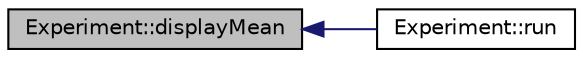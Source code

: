 digraph "Experiment::displayMean"
{
  edge [fontname="Helvetica",fontsize="10",labelfontname="Helvetica",labelfontsize="10"];
  node [fontname="Helvetica",fontsize="10",shape=record];
  rankdir="LR";
  Node3 [label="Experiment::displayMean",height=0.2,width=0.4,color="black", fillcolor="grey75", style="filled", fontcolor="black"];
  Node3 -> Node4 [dir="back",color="midnightblue",fontsize="10",style="solid",fontname="Helvetica"];
  Node4 [label="Experiment::run",height=0.2,width=0.4,color="black", fillcolor="white", style="filled",URL="$class_experiment.html#a7a0cf911df6c40f06af33080c27fc434",tooltip="runs the experiment <-> one network simulation "];
}
